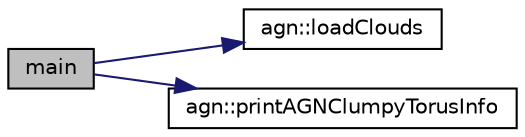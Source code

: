 digraph "main"
{
 // LATEX_PDF_SIZE
  edge [fontname="Helvetica",fontsize="10",labelfontname="Helvetica",labelfontsize="10"];
  node [fontname="Helvetica",fontsize="10",shape=record];
  rankdir="LR";
  Node1 [label="main",height=0.2,width=0.4,color="black", fillcolor="grey75", style="filled", fontcolor="black",tooltip=" "];
  Node1 -> Node2 [color="midnightblue",fontsize="10",style="solid",fontname="Helvetica"];
  Node2 [label="agn::loadClouds",height=0.2,width=0.4,color="black", fillcolor="white", style="filled",URL="$namespaceagn.html#a150aa06b51d1529bf0f7e470e61cd123",tooltip=" "];
  Node1 -> Node3 [color="midnightblue",fontsize="10",style="solid",fontname="Helvetica"];
  Node3 [label="agn::printAGNClumpyTorusInfo",height=0.2,width=0.4,color="black", fillcolor="white", style="filled",URL="$namespaceagn.html#a4426af41bf354bda820646737906cf0e",tooltip=" "];
}
